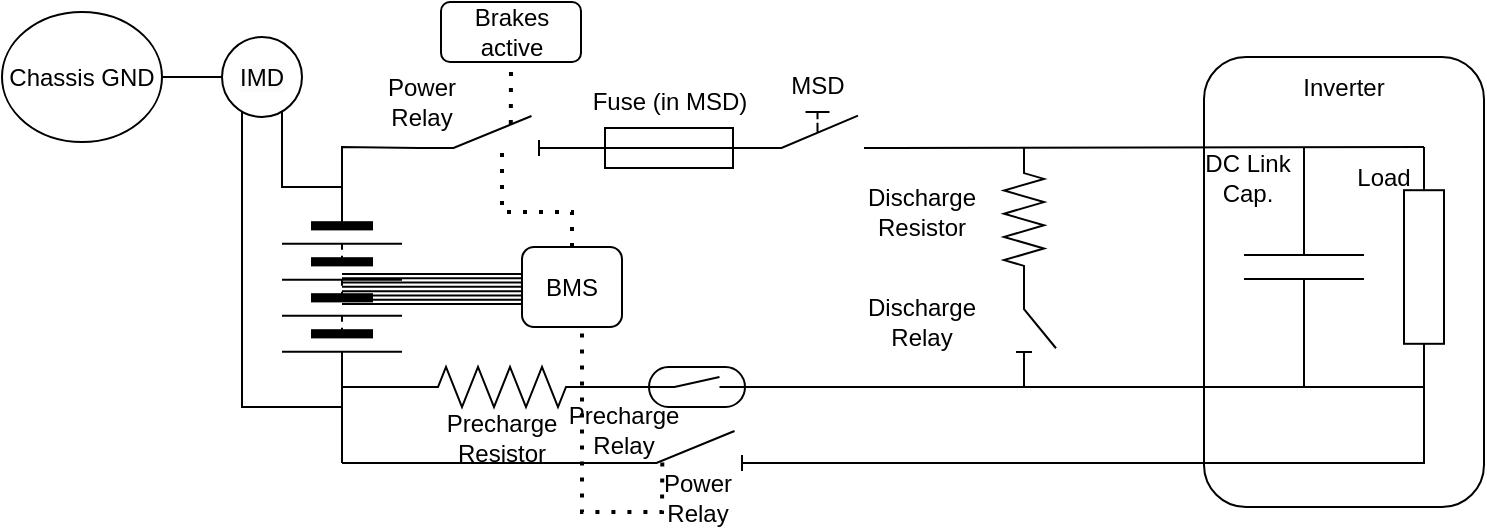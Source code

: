 <mxfile version="23.1.5" type="device">
  <diagram name="Page-1" id="7e0a89b8-554c-2b80-1dc8-d5c74ca68de4">
    <mxGraphModel dx="2090" dy="583" grid="1" gridSize="10" guides="1" tooltips="1" connect="1" arrows="1" fold="1" page="1" pageScale="1" pageWidth="1100" pageHeight="850" background="none" math="0" shadow="0">
      <root>
        <mxCell id="0" />
        <mxCell id="1" parent="0" />
        <mxCell id="8sGMjqeMXZ33-afPzOO0-1" value="" style="rounded=1;whiteSpace=wrap;html=1;" parent="1" vertex="1">
          <mxGeometry x="-309" y="762.5" width="140" height="225" as="geometry" />
        </mxCell>
        <mxCell id="8sGMjqeMXZ33-afPzOO0-2" value="" style="pointerEvents=1;verticalLabelPosition=bottom;shadow=0;dashed=0;align=center;html=1;verticalAlign=top;shape=mxgraph.electrical.miscellaneous.batteryStack;direction=south;" parent="1" vertex="1">
          <mxGeometry x="-770" y="827.5" width="60" height="100" as="geometry" />
        </mxCell>
        <mxCell id="8sGMjqeMXZ33-afPzOO0-3" value="" style="pointerEvents=1;verticalLabelPosition=bottom;shadow=0;dashed=0;align=center;html=1;verticalAlign=top;shape=mxgraph.electrical.electro-mechanical.manualSwitch2;elSwitchState=off;" parent="1" vertex="1">
          <mxGeometry x="-539" y="790" width="75" height="18" as="geometry" />
        </mxCell>
        <mxCell id="8sGMjqeMXZ33-afPzOO0-4" value="" style="pointerEvents=1;verticalLabelPosition=bottom;shadow=0;dashed=0;align=center;html=1;verticalAlign=top;shape=mxgraph.electrical.miscellaneous.fuse_2;" parent="1" vertex="1">
          <mxGeometry x="-626.5" y="798" width="100" height="20" as="geometry" />
        </mxCell>
        <mxCell id="8sGMjqeMXZ33-afPzOO0-6" value="" style="endArrow=none;html=1;rounded=0;entryX=0;entryY=1;entryDx=0;entryDy=0;entryPerimeter=0;exitX=1;exitY=0.5;exitDx=0;exitDy=0;exitPerimeter=0;" parent="1" source="8sGMjqeMXZ33-afPzOO0-4" target="8sGMjqeMXZ33-afPzOO0-3" edge="1">
          <mxGeometry width="50" height="50" relative="1" as="geometry">
            <mxPoint x="-680" y="837.5" as="sourcePoint" />
            <mxPoint x="-630" y="787.5" as="targetPoint" />
          </mxGeometry>
        </mxCell>
        <mxCell id="8sGMjqeMXZ33-afPzOO0-7" value="" style="pointerEvents=1;verticalLabelPosition=bottom;shadow=0;dashed=0;align=center;html=1;verticalAlign=top;shape=mxgraph.electrical.capacitors.capacitor_1;direction=south;" parent="1" vertex="1">
          <mxGeometry x="-289" y="807.5" width="60" height="120" as="geometry" />
        </mxCell>
        <mxCell id="8sGMjqeMXZ33-afPzOO0-8" value="" style="pointerEvents=1;verticalLabelPosition=bottom;shadow=0;dashed=0;align=center;html=1;verticalAlign=top;shape=mxgraph.electrical.resistors.resistor_1;direction=south;" parent="1" vertex="1">
          <mxGeometry x="-209" y="807.5" width="20" height="120" as="geometry" />
        </mxCell>
        <mxCell id="8sGMjqeMXZ33-afPzOO0-9" value="" style="pointerEvents=1;verticalLabelPosition=bottom;shadow=0;dashed=0;align=center;html=1;verticalAlign=top;shape=mxgraph.electrical.resistors.resistor_2;direction=west;" parent="1" vertex="1">
          <mxGeometry x="-710" y="917.5" width="100" height="20" as="geometry" />
        </mxCell>
        <mxCell id="8sGMjqeMXZ33-afPzOO0-10" value="" style="pointerEvents=1;verticalLabelPosition=bottom;shadow=0;dashed=0;align=center;html=1;verticalAlign=top;shape=mxgraph.electrical.electro-mechanical.reedSwitch2;elSwitchState=off;" parent="1" vertex="1">
          <mxGeometry x="-600" y="917.5" width="75" height="20" as="geometry" />
        </mxCell>
        <mxCell id="8sGMjqeMXZ33-afPzOO0-11" value="" style="pointerEvents=1;verticalLabelPosition=bottom;shadow=0;dashed=0;align=center;html=1;verticalAlign=top;shape=mxgraph.electrical.electro-mechanical.isolatorSwitch2;elSwitchState=off;" parent="1" vertex="1">
          <mxGeometry x="-600" y="949.5" width="75" height="20" as="geometry" />
        </mxCell>
        <mxCell id="8sGMjqeMXZ33-afPzOO0-12" value="" style="endArrow=none;html=1;rounded=0;exitX=1;exitY=0.5;exitDx=0;exitDy=0;entryX=1;entryY=0.5;entryDx=0;entryDy=0;entryPerimeter=0;" parent="1" source="8sGMjqeMXZ33-afPzOO0-2" target="8sGMjqeMXZ33-afPzOO0-9" edge="1">
          <mxGeometry width="50" height="50" relative="1" as="geometry">
            <mxPoint x="-620" y="837.5" as="sourcePoint" />
            <mxPoint x="-570" y="787.5" as="targetPoint" />
          </mxGeometry>
        </mxCell>
        <mxCell id="8sGMjqeMXZ33-afPzOO0-13" value="" style="endArrow=none;html=1;rounded=0;exitX=0;exitY=0.5;exitDx=0;exitDy=0;entryX=0;entryY=0.5;entryDx=0;entryDy=0;exitPerimeter=0;" parent="1" source="8sGMjqeMXZ33-afPzOO0-9" target="8sGMjqeMXZ33-afPzOO0-10" edge="1">
          <mxGeometry width="50" height="50" relative="1" as="geometry">
            <mxPoint x="-730" y="937.5" as="sourcePoint" />
            <mxPoint x="-700" y="937.5" as="targetPoint" />
          </mxGeometry>
        </mxCell>
        <mxCell id="8sGMjqeMXZ33-afPzOO0-14" value="" style="endArrow=none;html=1;rounded=0;entryX=0;entryY=0.8;entryDx=0;entryDy=0;" parent="1" target="8sGMjqeMXZ33-afPzOO0-11" edge="1">
          <mxGeometry width="50" height="50" relative="1" as="geometry">
            <mxPoint x="-740" y="965.5" as="sourcePoint" />
            <mxPoint x="-603" y="965.5" as="targetPoint" />
          </mxGeometry>
        </mxCell>
        <mxCell id="8sGMjqeMXZ33-afPzOO0-15" value="" style="endArrow=none;html=1;rounded=0;" parent="1" edge="1">
          <mxGeometry width="50" height="50" relative="1" as="geometry">
            <mxPoint x="-740" y="927.5" as="sourcePoint" />
            <mxPoint x="-740" y="965.5" as="targetPoint" />
          </mxGeometry>
        </mxCell>
        <mxCell id="8sGMjqeMXZ33-afPzOO0-16" value="" style="endArrow=none;html=1;rounded=0;exitX=0;exitY=0.5;exitDx=0;exitDy=0;" parent="1" source="8sGMjqeMXZ33-afPzOO0-2" edge="1">
          <mxGeometry width="50" height="50" relative="1" as="geometry">
            <mxPoint x="-820" y="797.5" as="sourcePoint" />
            <mxPoint x="-770" y="787.5" as="targetPoint" />
            <Array as="points">
              <mxPoint x="-770" y="827.5" />
            </Array>
          </mxGeometry>
        </mxCell>
        <mxCell id="8sGMjqeMXZ33-afPzOO0-17" value="" style="endArrow=none;html=1;rounded=0;exitX=0;exitY=0.5;exitDx=0;exitDy=0;" parent="1" edge="1">
          <mxGeometry width="50" height="50" relative="1" as="geometry">
            <mxPoint x="-740" y="937.5" as="sourcePoint" />
            <mxPoint x="-790" y="787.5" as="targetPoint" />
            <Array as="points">
              <mxPoint x="-770" y="937.5" />
              <mxPoint x="-790" y="937.5" />
              <mxPoint x="-790" y="917.5" />
            </Array>
          </mxGeometry>
        </mxCell>
        <mxCell id="8sGMjqeMXZ33-afPzOO0-18" value="" style="verticalLabelPosition=bottom;shadow=0;dashed=0;align=center;html=1;verticalAlign=top;strokeWidth=1;shape=ellipse;perimeter=ellipsePerimeter;" parent="1" vertex="1">
          <mxGeometry x="-800" y="752.5" width="40" height="40" as="geometry" />
        </mxCell>
        <mxCell id="8sGMjqeMXZ33-afPzOO0-19" value="&lt;span style=&quot;color: rgb(0, 0, 0); font-family: Helvetica; font-size: 12px; font-style: normal; font-variant-ligatures: normal; font-variant-caps: normal; font-weight: 400; letter-spacing: normal; orphans: 2; text-indent: 0px; text-transform: none; widows: 2; word-spacing: 0px; -webkit-text-stroke-width: 0px; background-color: rgb(251, 251, 251); text-decoration-thickness: initial; text-decoration-style: initial; text-decoration-color: initial; float: none; display: inline !important;&quot;&gt;IMD&lt;/span&gt;" style="text;whiteSpace=wrap;html=1;align=center;verticalAlign=middle;" parent="1" vertex="1">
          <mxGeometry x="-795" y="762.5" width="30" height="20" as="geometry" />
        </mxCell>
        <mxCell id="8sGMjqeMXZ33-afPzOO0-20" value="" style="endArrow=none;html=1;rounded=0;entryX=1;entryY=0.5;entryDx=0;entryDy=0;exitX=0;exitY=0.5;exitDx=0;exitDy=0;" parent="1" source="8sGMjqeMXZ33-afPzOO0-18" target="8sGMjqeMXZ33-afPzOO0-21" edge="1">
          <mxGeometry width="50" height="50" relative="1" as="geometry">
            <mxPoint x="-780" y="752.5" as="sourcePoint" />
            <mxPoint x="-780" y="727.5" as="targetPoint" />
          </mxGeometry>
        </mxCell>
        <mxCell id="8sGMjqeMXZ33-afPzOO0-21" value="Chassis GND" style="ellipse;whiteSpace=wrap;html=1;" parent="1" vertex="1">
          <mxGeometry x="-910" y="740" width="80" height="65" as="geometry" />
        </mxCell>
        <mxCell id="8sGMjqeMXZ33-afPzOO0-22" value="" style="verticalLabelPosition=bottom;shadow=0;dashed=0;align=center;html=1;verticalAlign=top;shape=mxgraph.electrical.transmission.8_line_bus;" parent="1" vertex="1">
          <mxGeometry x="-740" y="871" width="90" height="15" as="geometry" />
        </mxCell>
        <mxCell id="8sGMjqeMXZ33-afPzOO0-23" value="BMS" style="rounded=1;whiteSpace=wrap;html=1;" parent="1" vertex="1">
          <mxGeometry x="-650" y="857.5" width="50" height="40" as="geometry" />
        </mxCell>
        <mxCell id="8sGMjqeMXZ33-afPzOO0-24" value="" style="endArrow=none;html=1;rounded=0;exitX=0.995;exitY=0.998;exitDx=0;exitDy=0;exitPerimeter=0;entryX=0;entryY=0.5;entryDx=0;entryDy=0;entryPerimeter=0;" parent="1" target="8sGMjqeMXZ33-afPzOO0-8" edge="1">
          <mxGeometry width="50" height="50" relative="1" as="geometry">
            <mxPoint x="-464.375" y="808" as="sourcePoint" />
            <mxPoint x="-359" y="847.5" as="targetPoint" />
          </mxGeometry>
        </mxCell>
        <mxCell id="8sGMjqeMXZ33-afPzOO0-25" value="" style="endArrow=none;html=1;rounded=0;exitX=0.995;exitY=0.998;exitDx=0;exitDy=0;exitPerimeter=0;" parent="1" edge="1">
          <mxGeometry width="50" height="50" relative="1" as="geometry">
            <mxPoint x="-454" y="927.5" as="sourcePoint" />
            <mxPoint x="-199" y="927.5" as="targetPoint" />
          </mxGeometry>
        </mxCell>
        <mxCell id="8sGMjqeMXZ33-afPzOO0-26" value="" style="endArrow=none;html=1;rounded=0;" parent="1" edge="1">
          <mxGeometry width="50" height="50" relative="1" as="geometry">
            <mxPoint x="-454" y="965.5" as="sourcePoint" />
            <mxPoint x="-199" y="927.5" as="targetPoint" />
            <Array as="points">
              <mxPoint x="-199" y="965.5" />
            </Array>
          </mxGeometry>
        </mxCell>
        <mxCell id="8sGMjqeMXZ33-afPzOO0-27" value="" style="pointerEvents=1;verticalLabelPosition=bottom;shadow=0;dashed=0;align=center;html=1;verticalAlign=top;shape=mxgraph.electrical.electro-mechanical.isolatorSwitch2;elSwitchState=off;direction=south;" parent="1" vertex="1">
          <mxGeometry x="-403" y="880" width="20" height="37.5" as="geometry" />
        </mxCell>
        <mxCell id="8sGMjqeMXZ33-afPzOO0-28" value="" style="endArrow=none;html=1;rounded=0;exitX=1;exitY=0.8;exitDx=0;exitDy=0;" parent="1" source="8sGMjqeMXZ33-afPzOO0-27" edge="1">
          <mxGeometry width="50" height="50" relative="1" as="geometry">
            <mxPoint x="-469" y="917.5" as="sourcePoint" />
            <mxPoint x="-399" y="927.5" as="targetPoint" />
          </mxGeometry>
        </mxCell>
        <mxCell id="8sGMjqeMXZ33-afPzOO0-29" value="" style="pointerEvents=1;verticalLabelPosition=bottom;shadow=0;dashed=0;align=center;html=1;verticalAlign=top;shape=mxgraph.electrical.resistors.resistor_2;direction=north;" parent="1" vertex="1">
          <mxGeometry x="-409" y="807.5" width="20" height="72.5" as="geometry" />
        </mxCell>
        <mxCell id="8sGMjqeMXZ33-afPzOO0-30" value="Fuse (in MSD)" style="text;html=1;align=center;verticalAlign=middle;whiteSpace=wrap;rounded=0;" parent="1" vertex="1">
          <mxGeometry x="-620.5" y="770" width="88" height="30" as="geometry" />
        </mxCell>
        <mxCell id="8sGMjqeMXZ33-afPzOO0-31" value="MSD" style="text;html=1;align=center;verticalAlign=middle;whiteSpace=wrap;rounded=0;" parent="1" vertex="1">
          <mxGeometry x="-532.5" y="762" width="60" height="30" as="geometry" />
        </mxCell>
        <mxCell id="8sGMjqeMXZ33-afPzOO0-32" value="Precharge Resistor" style="text;html=1;align=center;verticalAlign=middle;whiteSpace=wrap;rounded=0;" parent="1" vertex="1">
          <mxGeometry x="-690" y="937.5" width="60" height="30" as="geometry" />
        </mxCell>
        <mxCell id="8sGMjqeMXZ33-afPzOO0-33" value="Power Relay" style="text;html=1;align=center;verticalAlign=middle;whiteSpace=wrap;rounded=0;" parent="1" vertex="1">
          <mxGeometry x="-730" y="770" width="60" height="30" as="geometry" />
        </mxCell>
        <mxCell id="8sGMjqeMXZ33-afPzOO0-34" value="Precharge Relay" style="text;html=1;align=center;verticalAlign=middle;whiteSpace=wrap;rounded=0;" parent="1" vertex="1">
          <mxGeometry x="-628" y="937.5" width="58" height="22.5" as="geometry" />
        </mxCell>
        <mxCell id="8sGMjqeMXZ33-afPzOO0-35" value="Discharge Resistor" style="text;html=1;align=center;verticalAlign=middle;whiteSpace=wrap;rounded=0;" parent="1" vertex="1">
          <mxGeometry x="-480" y="825" width="60" height="30" as="geometry" />
        </mxCell>
        <mxCell id="8sGMjqeMXZ33-afPzOO0-36" value="Discharge&lt;br&gt;Relay" style="text;html=1;align=center;verticalAlign=middle;whiteSpace=wrap;rounded=0;" parent="1" vertex="1">
          <mxGeometry x="-480" y="880" width="60" height="30" as="geometry" />
        </mxCell>
        <mxCell id="8sGMjqeMXZ33-afPzOO0-37" value="Inverter" style="text;html=1;align=center;verticalAlign=middle;whiteSpace=wrap;rounded=0;" parent="1" vertex="1">
          <mxGeometry x="-269" y="762.5" width="60" height="30" as="geometry" />
        </mxCell>
        <mxCell id="8sGMjqeMXZ33-afPzOO0-38" value="Load" style="text;html=1;align=center;verticalAlign=middle;whiteSpace=wrap;rounded=0;" parent="1" vertex="1">
          <mxGeometry x="-249" y="807.5" width="60" height="30" as="geometry" />
        </mxCell>
        <mxCell id="8sGMjqeMXZ33-afPzOO0-39" value="DC Link&lt;br&gt;Cap." style="text;html=1;align=center;verticalAlign=middle;whiteSpace=wrap;rounded=0;" parent="1" vertex="1">
          <mxGeometry x="-317" y="807.5" width="60" height="30" as="geometry" />
        </mxCell>
        <mxCell id="8sGMjqeMXZ33-afPzOO0-41" value="" style="endArrow=none;html=1;rounded=0;exitX=1;exitY=0.5;exitDx=0;exitDy=0;endSize=0;" parent="1" edge="1">
          <mxGeometry width="50" height="50" relative="1" as="geometry">
            <mxPoint x="-525.0" y="927.5" as="sourcePoint" />
            <mxPoint x="-450" y="927.5" as="targetPoint" />
          </mxGeometry>
        </mxCell>
        <mxCell id="8sGMjqeMXZ33-afPzOO0-42" value="" style="endArrow=none;html=1;rounded=0;exitX=1;exitY=0.5;exitDx=0;exitDy=0;endSize=0;" parent="1" edge="1">
          <mxGeometry width="50" height="50" relative="1" as="geometry">
            <mxPoint x="-525.0" y="965.5" as="sourcePoint" />
            <mxPoint x="-450" y="965.5" as="targetPoint" />
          </mxGeometry>
        </mxCell>
        <mxCell id="8sGMjqeMXZ33-afPzOO0-47" value="" style="endArrow=none;html=1;rounded=0;exitX=0;exitY=0.5;exitDx=0;exitDy=0;entryX=0;entryY=0.8;entryDx=0;entryDy=0;" parent="1" edge="1">
          <mxGeometry width="50" height="50" relative="1" as="geometry">
            <mxPoint x="-740" y="827.5" as="sourcePoint" />
            <mxPoint x="-701.5" y="808" as="targetPoint" />
            <Array as="points">
              <mxPoint x="-740" y="807.5" />
            </Array>
          </mxGeometry>
        </mxCell>
        <mxCell id="8sGMjqeMXZ33-afPzOO0-45" value="" style="pointerEvents=1;verticalLabelPosition=bottom;shadow=0;dashed=0;align=center;html=1;verticalAlign=top;shape=mxgraph.electrical.electro-mechanical.isolatorSwitch2;elSwitchState=off;" parent="1" vertex="1">
          <mxGeometry x="-701.5" y="792" width="75" height="20" as="geometry" />
        </mxCell>
        <mxCell id="8sGMjqeMXZ33-afPzOO0-48" value="Power Relay" style="text;html=1;align=center;verticalAlign=middle;whiteSpace=wrap;rounded=0;" parent="1" vertex="1">
          <mxGeometry x="-592.5" y="967.5" width="60" height="30" as="geometry" />
        </mxCell>
        <mxCell id="aXGbtzBITssKyVOOnA7y-1" value="Brakes active" style="rounded=1;whiteSpace=wrap;html=1;" vertex="1" parent="1">
          <mxGeometry x="-690.5" y="735" width="70" height="30" as="geometry" />
        </mxCell>
        <mxCell id="aXGbtzBITssKyVOOnA7y-2" value="" style="endArrow=none;dashed=1;html=1;dashPattern=1 3;strokeWidth=2;rounded=0;entryX=0.5;entryY=1;entryDx=0;entryDy=0;exitX=0.612;exitY=0.198;exitDx=0;exitDy=0;exitPerimeter=0;" edge="1" parent="1" source="8sGMjqeMXZ33-afPzOO0-45" target="aXGbtzBITssKyVOOnA7y-1">
          <mxGeometry width="50" height="50" relative="1" as="geometry">
            <mxPoint x="-630" y="750" as="sourcePoint" />
            <mxPoint x="-580" y="700" as="targetPoint" />
          </mxGeometry>
        </mxCell>
        <mxCell id="aXGbtzBITssKyVOOnA7y-3" value="" style="endArrow=none;dashed=1;html=1;dashPattern=1 3;strokeWidth=2;rounded=0;exitX=0.5;exitY=0;exitDx=0;exitDy=0;" edge="1" parent="1" source="8sGMjqeMXZ33-afPzOO0-23">
          <mxGeometry width="50" height="50" relative="1" as="geometry">
            <mxPoint x="-670" y="780" as="sourcePoint" />
            <mxPoint x="-660" y="810" as="targetPoint" />
            <Array as="points">
              <mxPoint x="-625" y="840" />
              <mxPoint x="-660" y="840" />
            </Array>
          </mxGeometry>
        </mxCell>
        <mxCell id="aXGbtzBITssKyVOOnA7y-4" value="" style="endArrow=none;dashed=1;html=1;dashPattern=1 3;strokeWidth=2;rounded=0;exitX=0.211;exitY=-0.074;exitDx=0;exitDy=0;exitPerimeter=0;" edge="1" parent="1" source="8sGMjqeMXZ33-afPzOO0-48">
          <mxGeometry width="50" height="50" relative="1" as="geometry">
            <mxPoint x="-589" y="945" as="sourcePoint" />
            <mxPoint x="-620" y="897.5" as="targetPoint" />
            <Array as="points">
              <mxPoint x="-580" y="990" />
              <mxPoint x="-620" y="990" />
              <mxPoint x="-620" y="930" />
            </Array>
          </mxGeometry>
        </mxCell>
      </root>
    </mxGraphModel>
  </diagram>
</mxfile>
